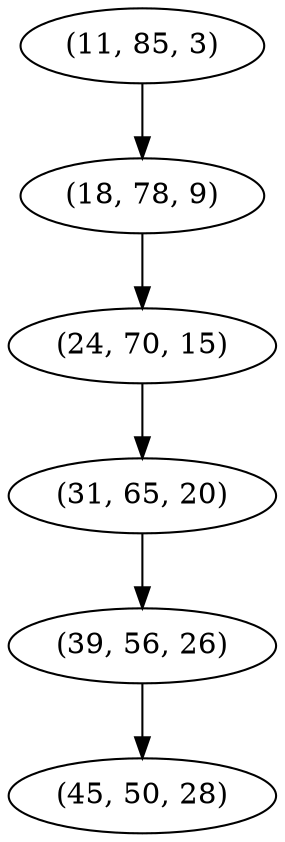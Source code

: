 digraph tree {
    "(11, 85, 3)";
    "(18, 78, 9)";
    "(24, 70, 15)";
    "(31, 65, 20)";
    "(39, 56, 26)";
    "(45, 50, 28)";
    "(11, 85, 3)" -> "(18, 78, 9)";
    "(18, 78, 9)" -> "(24, 70, 15)";
    "(24, 70, 15)" -> "(31, 65, 20)";
    "(31, 65, 20)" -> "(39, 56, 26)";
    "(39, 56, 26)" -> "(45, 50, 28)";
}
